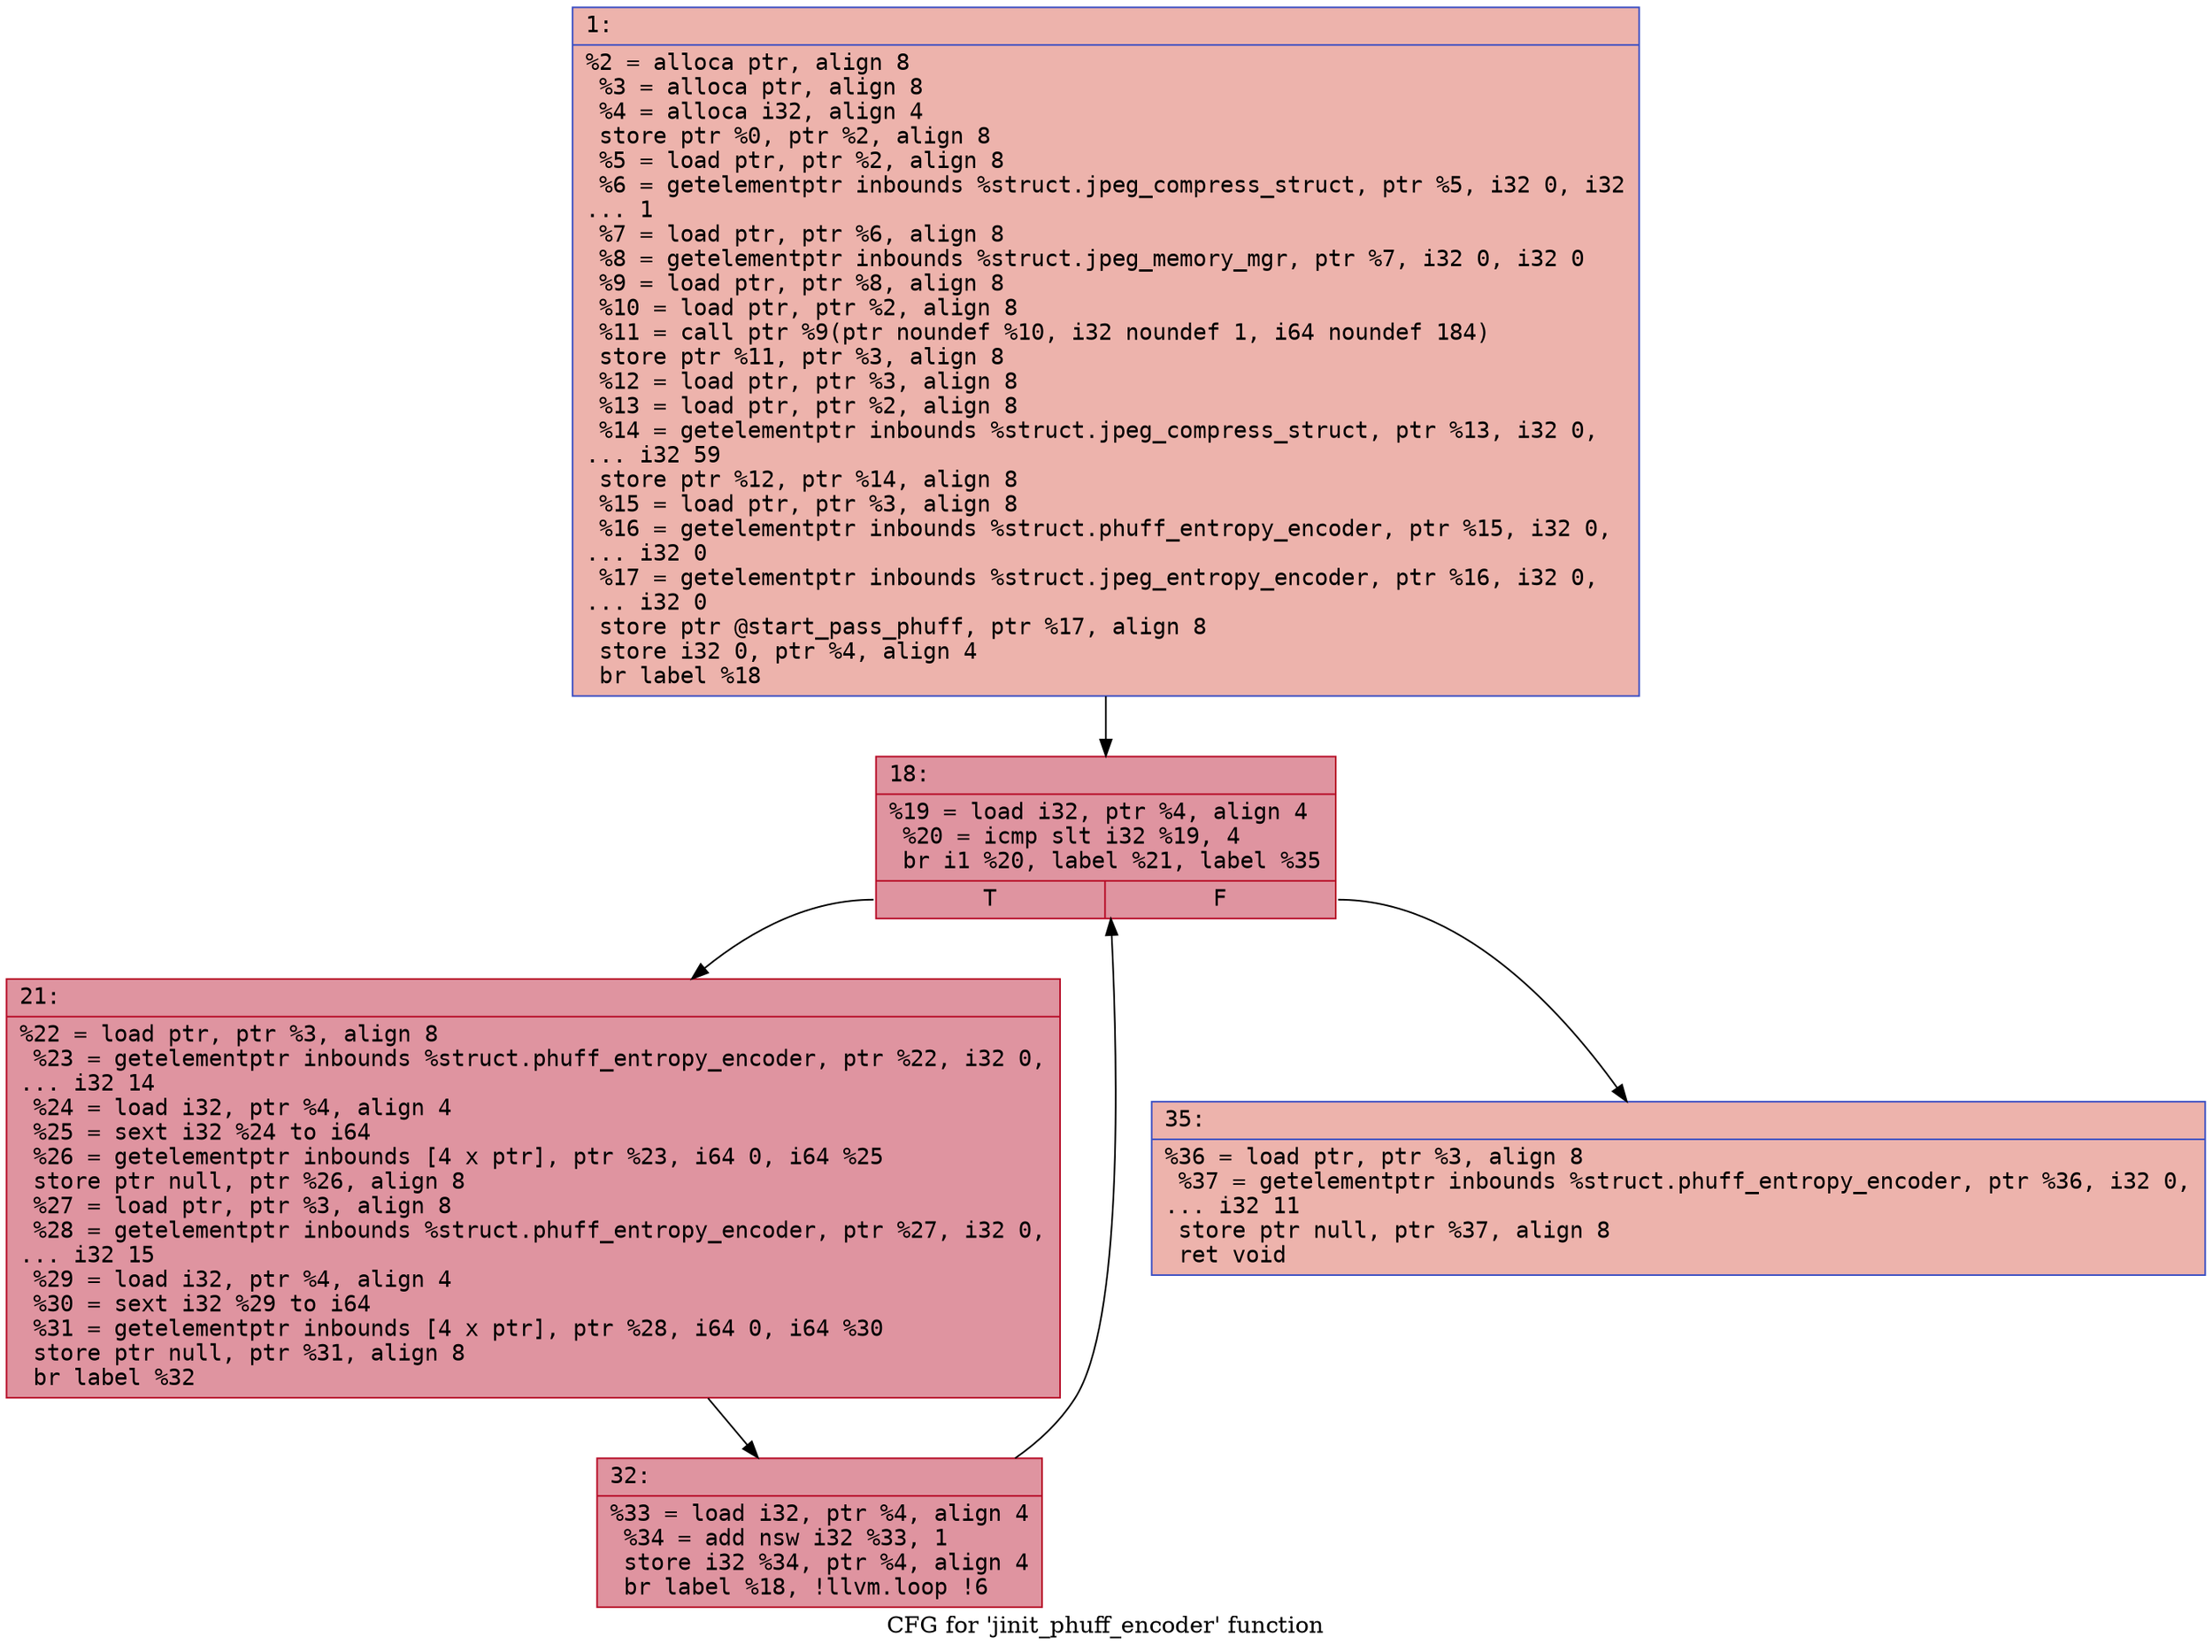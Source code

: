 digraph "CFG for 'jinit_phuff_encoder' function" {
	label="CFG for 'jinit_phuff_encoder' function";

	Node0x600002c1e080 [shape=record,color="#3d50c3ff", style=filled, fillcolor="#d6524470" fontname="Courier",label="{1:\l|  %2 = alloca ptr, align 8\l  %3 = alloca ptr, align 8\l  %4 = alloca i32, align 4\l  store ptr %0, ptr %2, align 8\l  %5 = load ptr, ptr %2, align 8\l  %6 = getelementptr inbounds %struct.jpeg_compress_struct, ptr %5, i32 0, i32\l... 1\l  %7 = load ptr, ptr %6, align 8\l  %8 = getelementptr inbounds %struct.jpeg_memory_mgr, ptr %7, i32 0, i32 0\l  %9 = load ptr, ptr %8, align 8\l  %10 = load ptr, ptr %2, align 8\l  %11 = call ptr %9(ptr noundef %10, i32 noundef 1, i64 noundef 184)\l  store ptr %11, ptr %3, align 8\l  %12 = load ptr, ptr %3, align 8\l  %13 = load ptr, ptr %2, align 8\l  %14 = getelementptr inbounds %struct.jpeg_compress_struct, ptr %13, i32 0,\l... i32 59\l  store ptr %12, ptr %14, align 8\l  %15 = load ptr, ptr %3, align 8\l  %16 = getelementptr inbounds %struct.phuff_entropy_encoder, ptr %15, i32 0,\l... i32 0\l  %17 = getelementptr inbounds %struct.jpeg_entropy_encoder, ptr %16, i32 0,\l... i32 0\l  store ptr @start_pass_phuff, ptr %17, align 8\l  store i32 0, ptr %4, align 4\l  br label %18\l}"];
	Node0x600002c1e080 -> Node0x600002c1e0d0[tooltip="1 -> 18\nProbability 100.00%" ];
	Node0x600002c1e0d0 [shape=record,color="#b70d28ff", style=filled, fillcolor="#b70d2870" fontname="Courier",label="{18:\l|  %19 = load i32, ptr %4, align 4\l  %20 = icmp slt i32 %19, 4\l  br i1 %20, label %21, label %35\l|{<s0>T|<s1>F}}"];
	Node0x600002c1e0d0:s0 -> Node0x600002c1e120[tooltip="18 -> 21\nProbability 96.88%" ];
	Node0x600002c1e0d0:s1 -> Node0x600002c1e1c0[tooltip="18 -> 35\nProbability 3.12%" ];
	Node0x600002c1e120 [shape=record,color="#b70d28ff", style=filled, fillcolor="#b70d2870" fontname="Courier",label="{21:\l|  %22 = load ptr, ptr %3, align 8\l  %23 = getelementptr inbounds %struct.phuff_entropy_encoder, ptr %22, i32 0,\l... i32 14\l  %24 = load i32, ptr %4, align 4\l  %25 = sext i32 %24 to i64\l  %26 = getelementptr inbounds [4 x ptr], ptr %23, i64 0, i64 %25\l  store ptr null, ptr %26, align 8\l  %27 = load ptr, ptr %3, align 8\l  %28 = getelementptr inbounds %struct.phuff_entropy_encoder, ptr %27, i32 0,\l... i32 15\l  %29 = load i32, ptr %4, align 4\l  %30 = sext i32 %29 to i64\l  %31 = getelementptr inbounds [4 x ptr], ptr %28, i64 0, i64 %30\l  store ptr null, ptr %31, align 8\l  br label %32\l}"];
	Node0x600002c1e120 -> Node0x600002c1e170[tooltip="21 -> 32\nProbability 100.00%" ];
	Node0x600002c1e170 [shape=record,color="#b70d28ff", style=filled, fillcolor="#b70d2870" fontname="Courier",label="{32:\l|  %33 = load i32, ptr %4, align 4\l  %34 = add nsw i32 %33, 1\l  store i32 %34, ptr %4, align 4\l  br label %18, !llvm.loop !6\l}"];
	Node0x600002c1e170 -> Node0x600002c1e0d0[tooltip="32 -> 18\nProbability 100.00%" ];
	Node0x600002c1e1c0 [shape=record,color="#3d50c3ff", style=filled, fillcolor="#d6524470" fontname="Courier",label="{35:\l|  %36 = load ptr, ptr %3, align 8\l  %37 = getelementptr inbounds %struct.phuff_entropy_encoder, ptr %36, i32 0,\l... i32 11\l  store ptr null, ptr %37, align 8\l  ret void\l}"];
}
